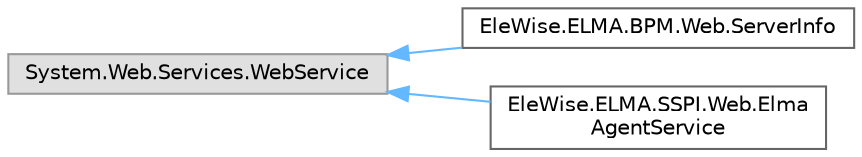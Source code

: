 digraph "Graphical Class Hierarchy"
{
 // LATEX_PDF_SIZE
  bgcolor="transparent";
  edge [fontname=Helvetica,fontsize=10,labelfontname=Helvetica,labelfontsize=10];
  node [fontname=Helvetica,fontsize=10,shape=box,height=0.2,width=0.4];
  rankdir="LR";
  Node0 [id="Node000000",label="System.Web.Services.WebService",height=0.2,width=0.4,color="grey60", fillcolor="#E0E0E0", style="filled",tooltip=" "];
  Node0 -> Node1 [id="edge2327_Node000000_Node000001",dir="back",color="steelblue1",style="solid",tooltip=" "];
  Node1 [id="Node000001",label="EleWise.ELMA.BPM.Web.ServerInfo",height=0.2,width=0.4,color="grey40", fillcolor="white", style="filled",URL="$class_ele_wise_1_1_e_l_m_a_1_1_b_p_m_1_1_web_1_1_server_info.html",tooltip="Веб-сервис для получения информации о сервере"];
  Node0 -> Node2 [id="edge2328_Node000000_Node000002",dir="back",color="steelblue1",style="solid",tooltip=" "];
  Node2 [id="Node000002",label="EleWise.ELMA.SSPI.Web.Elma\lAgentService",height=0.2,width=0.4,color="grey40", fillcolor="white", style="filled",URL="$class_ele_wise_1_1_e_l_m_a_1_1_s_s_p_i_1_1_web_1_1_elma_agent_service.html",tooltip="Summary description for ElmaAgentService."];
}
